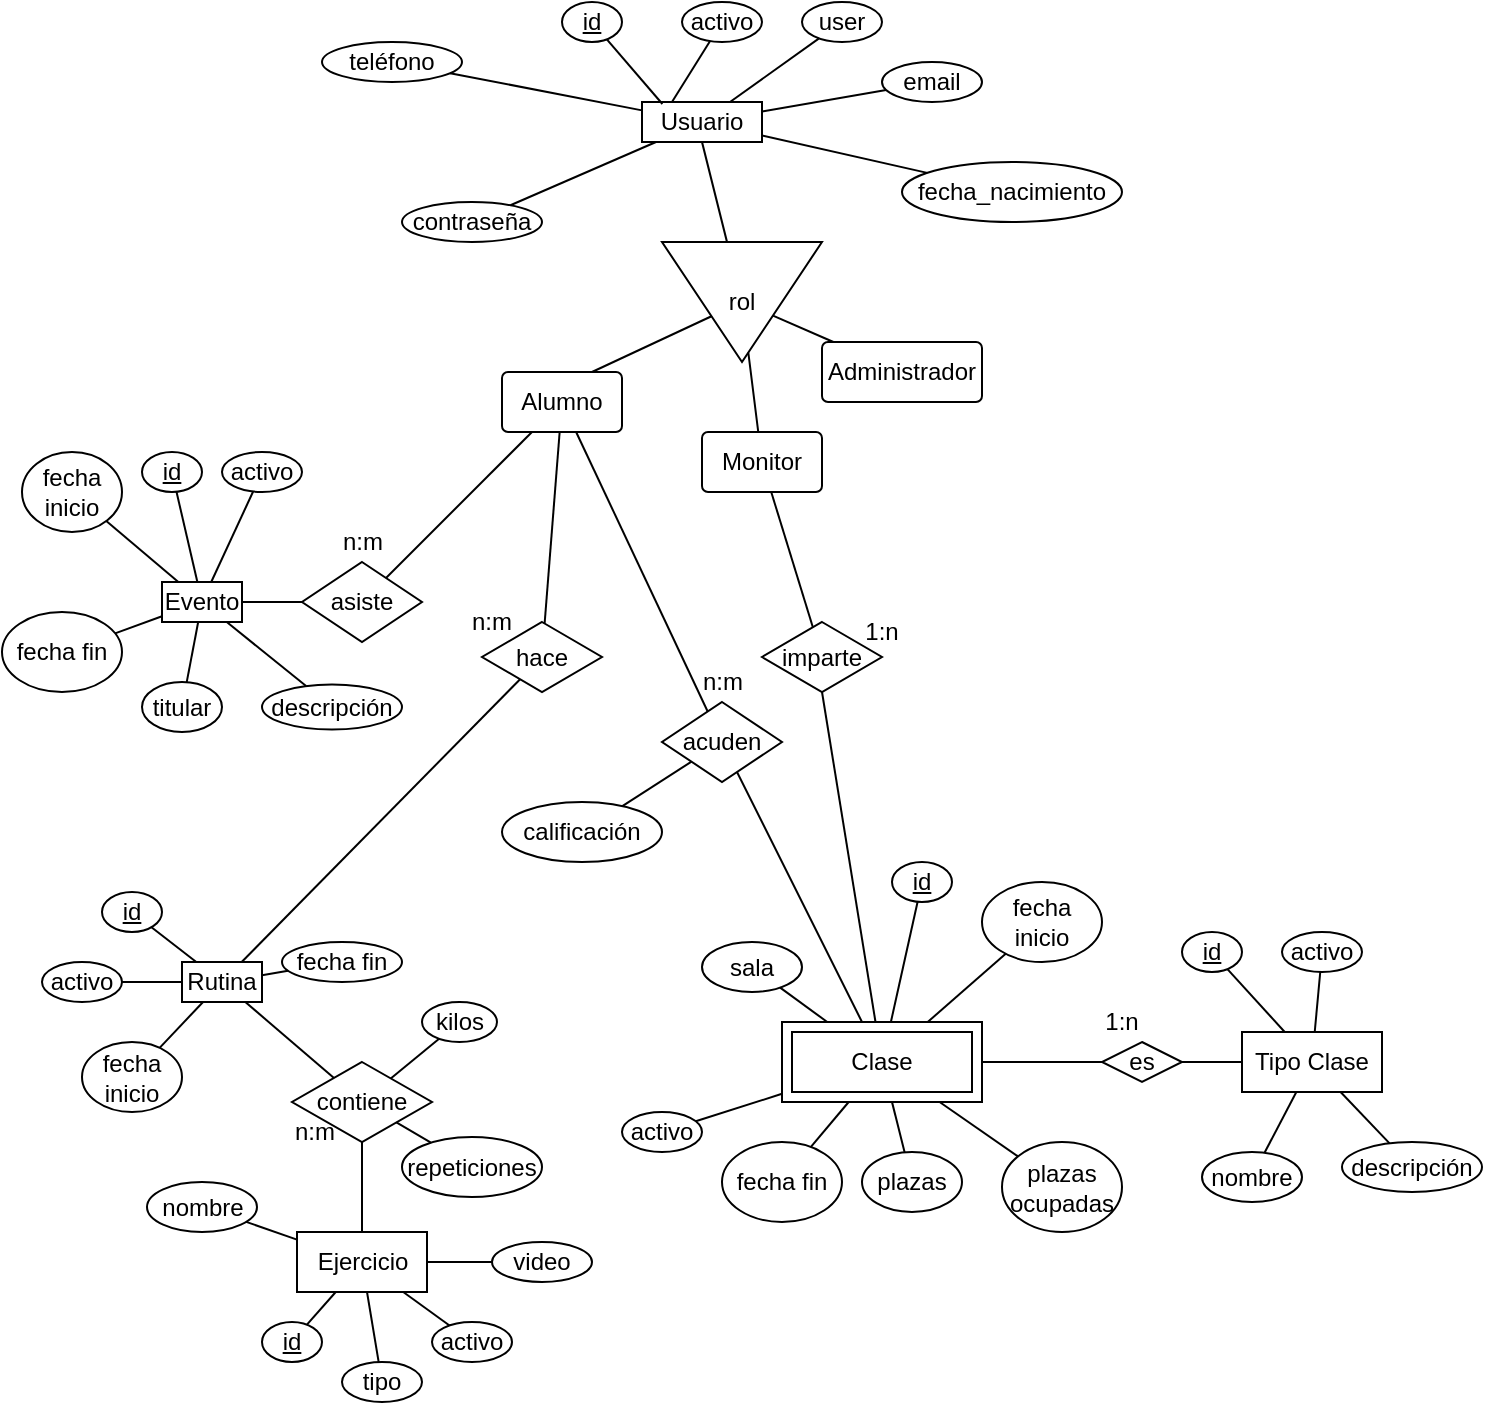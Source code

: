 <mxfile version="21.0.6" type="device"><diagram id="R2lEEEUBdFMjLlhIrx00" name="Page-1"><mxGraphModel dx="1120" dy="601" grid="1" gridSize="10" guides="1" tooltips="1" connect="1" arrows="1" fold="1" page="1" pageScale="1" pageWidth="850" pageHeight="1100" math="0" shadow="0" extFonts="Permanent Marker^https://fonts.googleapis.com/css?family=Permanent+Marker"><root><mxCell id="0"/><mxCell id="1" parent="0"/><mxCell id="Co1etFbUFyNNP4r_9IpC-1" value="&lt;div&gt;Usuario&lt;/div&gt;" style="whiteSpace=wrap;html=1;align=center;" parent="1" vertex="1"><mxGeometry x="390" y="130" width="60" height="20" as="geometry"/></mxCell><mxCell id="Co1etFbUFyNNP4r_9IpC-2" value="acuden" style="shape=rhombus;perimeter=rhombusPerimeter;whiteSpace=wrap;html=1;align=center;" parent="1" vertex="1"><mxGeometry x="400" y="430" width="60" height="40" as="geometry"/></mxCell><mxCell id="Co1etFbUFyNNP4r_9IpC-4" value="Clase" style="shape=ext;margin=3;double=1;whiteSpace=wrap;html=1;align=center;" parent="1" vertex="1"><mxGeometry x="460" y="590" width="100" height="40" as="geometry"/></mxCell><mxCell id="Co1etFbUFyNNP4r_9IpC-7" value="" style="endArrow=none;html=1;rounded=0;" parent="1" source="Co1etFbUFyNNP4r_9IpC-2" target="Co1etFbUFyNNP4r_9IpC-4" edge="1"><mxGeometry relative="1" as="geometry"><mxPoint x="580" y="320" as="sourcePoint"/><mxPoint x="740" y="320" as="targetPoint"/></mxGeometry></mxCell><mxCell id="Co1etFbUFyNNP4r_9IpC-10" value="&lt;div&gt;id&lt;/div&gt;" style="ellipse;whiteSpace=wrap;html=1;align=center;fontStyle=4;" parent="1" vertex="1"><mxGeometry x="350" y="80" width="30" height="20" as="geometry"/></mxCell><mxCell id="Co1etFbUFyNNP4r_9IpC-11" value="" style="endArrow=none;html=1;rounded=0;entryX=0.17;entryY=0.05;entryDx=0;entryDy=0;entryPerimeter=0;" parent="1" source="Co1etFbUFyNNP4r_9IpC-10" target="Co1etFbUFyNNP4r_9IpC-1" edge="1"><mxGeometry relative="1" as="geometry"><mxPoint x="580" y="320" as="sourcePoint"/><mxPoint x="740" y="320" as="targetPoint"/></mxGeometry></mxCell><mxCell id="Co1etFbUFyNNP4r_9IpC-12" value="activo" style="ellipse;whiteSpace=wrap;html=1;align=center;" parent="1" vertex="1"><mxGeometry x="410" y="80" width="40" height="20" as="geometry"/></mxCell><mxCell id="Co1etFbUFyNNP4r_9IpC-13" value="" style="endArrow=none;html=1;rounded=0;entryX=0.25;entryY=0;entryDx=0;entryDy=0;" parent="1" source="Co1etFbUFyNNP4r_9IpC-12" target="Co1etFbUFyNNP4r_9IpC-1" edge="1"><mxGeometry relative="1" as="geometry"><mxPoint x="580" y="320" as="sourcePoint"/><mxPoint x="740" y="320" as="targetPoint"/></mxGeometry></mxCell><mxCell id="Co1etFbUFyNNP4r_9IpC-14" value="user" style="ellipse;whiteSpace=wrap;html=1;align=center;" parent="1" vertex="1"><mxGeometry x="470" y="80" width="40" height="20" as="geometry"/></mxCell><mxCell id="Co1etFbUFyNNP4r_9IpC-15" value="" style="endArrow=none;html=1;rounded=0;" parent="1" source="Co1etFbUFyNNP4r_9IpC-14" target="Co1etFbUFyNNP4r_9IpC-1" edge="1"><mxGeometry relative="1" as="geometry"><mxPoint x="580" y="320" as="sourcePoint"/><mxPoint x="740" y="320" as="targetPoint"/></mxGeometry></mxCell><mxCell id="Co1etFbUFyNNP4r_9IpC-16" value="contraseña" style="ellipse;whiteSpace=wrap;html=1;align=center;" parent="1" vertex="1"><mxGeometry x="270" y="180" width="70" height="20" as="geometry"/></mxCell><mxCell id="Co1etFbUFyNNP4r_9IpC-18" value="" style="endArrow=none;html=1;rounded=0;" parent="1" source="Co1etFbUFyNNP4r_9IpC-16" target="Co1etFbUFyNNP4r_9IpC-1" edge="1"><mxGeometry relative="1" as="geometry"><mxPoint x="580" y="320" as="sourcePoint"/><mxPoint x="740" y="320" as="targetPoint"/></mxGeometry></mxCell><mxCell id="Co1etFbUFyNNP4r_9IpC-19" value="sala" style="ellipse;whiteSpace=wrap;html=1;align=center;" parent="1" vertex="1"><mxGeometry x="420" y="550" width="50" height="25" as="geometry"/></mxCell><mxCell id="Co1etFbUFyNNP4r_9IpC-20" value="rol" style="triangle;whiteSpace=wrap;html=1;rotation=0;direction=south;" parent="1" vertex="1"><mxGeometry x="400" y="200" width="80" height="60" as="geometry"/></mxCell><mxCell id="Co1etFbUFyNNP4r_9IpC-21" value="" style="endArrow=none;html=1;rounded=0;exitX=0.5;exitY=1;exitDx=0;exitDy=0;" parent="1" source="Co1etFbUFyNNP4r_9IpC-1" target="Co1etFbUFyNNP4r_9IpC-20" edge="1"><mxGeometry relative="1" as="geometry"><mxPoint x="580" y="320" as="sourcePoint"/><mxPoint x="740" y="320" as="targetPoint"/></mxGeometry></mxCell><mxCell id="Co1etFbUFyNNP4r_9IpC-23" value="Alumno" style="rounded=1;arcSize=10;whiteSpace=wrap;html=1;align=center;" parent="1" vertex="1"><mxGeometry x="320" y="265" width="60" height="30" as="geometry"/></mxCell><mxCell id="Co1etFbUFyNNP4r_9IpC-24" value="" style="endArrow=none;html=1;rounded=0;exitX=0.75;exitY=0;exitDx=0;exitDy=0;" parent="1" source="Co1etFbUFyNNP4r_9IpC-23" target="Co1etFbUFyNNP4r_9IpC-20" edge="1"><mxGeometry relative="1" as="geometry"><mxPoint x="580" y="320" as="sourcePoint"/><mxPoint x="740" y="320" as="targetPoint"/></mxGeometry></mxCell><mxCell id="Co1etFbUFyNNP4r_9IpC-26" value="Administrador" style="rounded=1;arcSize=10;whiteSpace=wrap;html=1;align=center;" parent="1" vertex="1"><mxGeometry x="480" y="250" width="80" height="30" as="geometry"/></mxCell><mxCell id="Co1etFbUFyNNP4r_9IpC-27" value="" style="endArrow=none;html=1;rounded=0;" parent="1" source="Co1etFbUFyNNP4r_9IpC-20" target="Co1etFbUFyNNP4r_9IpC-26" edge="1"><mxGeometry relative="1" as="geometry"><mxPoint x="580" y="320" as="sourcePoint"/><mxPoint x="740" y="320" as="targetPoint"/></mxGeometry></mxCell><mxCell id="Co1etFbUFyNNP4r_9IpC-28" value="Monitor" style="rounded=1;arcSize=10;whiteSpace=wrap;html=1;align=center;" parent="1" vertex="1"><mxGeometry x="420" y="295" width="60" height="30" as="geometry"/></mxCell><mxCell id="Co1etFbUFyNNP4r_9IpC-29" value="" style="endArrow=none;html=1;rounded=0;" parent="1" source="Co1etFbUFyNNP4r_9IpC-20" target="Co1etFbUFyNNP4r_9IpC-28" edge="1"><mxGeometry relative="1" as="geometry"><mxPoint x="580" y="320" as="sourcePoint"/><mxPoint x="740" y="320" as="targetPoint"/></mxGeometry></mxCell><mxCell id="Co1etFbUFyNNP4r_9IpC-30" value="" style="endArrow=none;html=1;rounded=0;" parent="1" source="Co1etFbUFyNNP4r_9IpC-91" target="Co1etFbUFyNNP4r_9IpC-28" edge="1"><mxGeometry relative="1" as="geometry"><mxPoint x="580" y="420" as="sourcePoint"/><mxPoint x="740" y="320" as="targetPoint"/></mxGeometry></mxCell><mxCell id="Co1etFbUFyNNP4r_9IpC-33" value="" style="endArrow=none;html=1;rounded=0;" parent="1" source="Co1etFbUFyNNP4r_9IpC-2" target="Co1etFbUFyNNP4r_9IpC-23" edge="1"><mxGeometry relative="1" as="geometry"><mxPoint x="580" y="320" as="sourcePoint"/><mxPoint x="740" y="320" as="targetPoint"/></mxGeometry></mxCell><mxCell id="Co1etFbUFyNNP4r_9IpC-35" value="" style="endArrow=none;html=1;rounded=0;" parent="1" source="Co1etFbUFyNNP4r_9IpC-19" target="Co1etFbUFyNNP4r_9IpC-4" edge="1"><mxGeometry relative="1" as="geometry"><mxPoint x="310" y="470" as="sourcePoint"/><mxPoint x="470" y="470" as="targetPoint"/></mxGeometry></mxCell><mxCell id="Co1etFbUFyNNP4r_9IpC-36" value="&lt;div&gt;id&lt;/div&gt;" style="ellipse;whiteSpace=wrap;html=1;align=center;fontStyle=4;" parent="1" vertex="1"><mxGeometry x="515" y="510" width="30" height="20" as="geometry"/></mxCell><mxCell id="Co1etFbUFyNNP4r_9IpC-37" value="" style="endArrow=none;html=1;rounded=0;" parent="1" source="Co1etFbUFyNNP4r_9IpC-36" target="Co1etFbUFyNNP4r_9IpC-4" edge="1"><mxGeometry relative="1" as="geometry"><mxPoint x="310" y="470" as="sourcePoint"/><mxPoint x="470" y="470" as="targetPoint"/></mxGeometry></mxCell><mxCell id="Co1etFbUFyNNP4r_9IpC-38" value="fecha inicio" style="ellipse;whiteSpace=wrap;html=1;align=center;" parent="1" vertex="1"><mxGeometry x="560" y="520" width="60" height="40" as="geometry"/></mxCell><mxCell id="Co1etFbUFyNNP4r_9IpC-39" value="" style="endArrow=none;html=1;rounded=0;" parent="1" source="Co1etFbUFyNNP4r_9IpC-38" target="Co1etFbUFyNNP4r_9IpC-4" edge="1"><mxGeometry relative="1" as="geometry"><mxPoint x="310" y="470" as="sourcePoint"/><mxPoint x="470" y="470" as="targetPoint"/></mxGeometry></mxCell><mxCell id="Co1etFbUFyNNP4r_9IpC-40" value="fecha fin" style="ellipse;whiteSpace=wrap;html=1;align=center;" parent="1" vertex="1"><mxGeometry x="430" y="650" width="60" height="40" as="geometry"/></mxCell><mxCell id="Co1etFbUFyNNP4r_9IpC-41" value="" style="endArrow=none;html=1;rounded=0;" parent="1" source="Co1etFbUFyNNP4r_9IpC-40" target="Co1etFbUFyNNP4r_9IpC-4" edge="1"><mxGeometry relative="1" as="geometry"><mxPoint x="550" y="679.58" as="sourcePoint"/><mxPoint x="710" y="679.58" as="targetPoint"/></mxGeometry></mxCell><mxCell id="Co1etFbUFyNNP4r_9IpC-42" value="plazas" style="ellipse;whiteSpace=wrap;html=1;align=center;" parent="1" vertex="1"><mxGeometry x="500" y="655" width="50" height="30" as="geometry"/></mxCell><mxCell id="Co1etFbUFyNNP4r_9IpC-43" value="" style="endArrow=none;html=1;rounded=0;" parent="1" source="Co1etFbUFyNNP4r_9IpC-4" target="Co1etFbUFyNNP4r_9IpC-42" edge="1"><mxGeometry relative="1" as="geometry"><mxPoint x="570" y="669.58" as="sourcePoint"/><mxPoint x="730" y="669.58" as="targetPoint"/></mxGeometry></mxCell><mxCell id="Co1etFbUFyNNP4r_9IpC-44" value="plazas ocupadas" style="ellipse;whiteSpace=wrap;html=1;align=center;direction=south;" parent="1" vertex="1"><mxGeometry x="570" y="650" width="60" height="45" as="geometry"/></mxCell><mxCell id="Co1etFbUFyNNP4r_9IpC-45" value="" style="endArrow=none;html=1;rounded=0;" parent="1" source="Co1etFbUFyNNP4r_9IpC-4" target="Co1etFbUFyNNP4r_9IpC-44" edge="1"><mxGeometry relative="1" as="geometry"><mxPoint x="590" y="609.58" as="sourcePoint"/><mxPoint x="750" y="609.58" as="targetPoint"/></mxGeometry></mxCell><mxCell id="Co1etFbUFyNNP4r_9IpC-46" value="Tipo Clase" style="whiteSpace=wrap;html=1;align=center;" parent="1" vertex="1"><mxGeometry x="690" y="595" width="70" height="30" as="geometry"/></mxCell><mxCell id="Co1etFbUFyNNP4r_9IpC-47" value="es" style="shape=rhombus;perimeter=rhombusPerimeter;whiteSpace=wrap;html=1;align=center;" parent="1" vertex="1"><mxGeometry x="620" y="600" width="40" height="20" as="geometry"/></mxCell><mxCell id="Co1etFbUFyNNP4r_9IpC-49" value="" style="endArrow=none;html=1;rounded=0;" parent="1" source="Co1etFbUFyNNP4r_9IpC-47" target="Co1etFbUFyNNP4r_9IpC-46" edge="1"><mxGeometry relative="1" as="geometry"><mxPoint x="680" y="545" as="sourcePoint"/><mxPoint x="840" y="545" as="targetPoint"/></mxGeometry></mxCell><mxCell id="Co1etFbUFyNNP4r_9IpC-51" value="" style="endArrow=none;html=1;rounded=0;" parent="1" source="Co1etFbUFyNNP4r_9IpC-47" target="Co1etFbUFyNNP4r_9IpC-4" edge="1"><mxGeometry relative="1" as="geometry"><mxPoint x="610" y="510" as="sourcePoint"/><mxPoint x="770" y="510" as="targetPoint"/></mxGeometry></mxCell><mxCell id="Co1etFbUFyNNP4r_9IpC-53" value="&lt;div&gt;id&lt;/div&gt;" style="ellipse;whiteSpace=wrap;html=1;align=center;fontStyle=4;" parent="1" vertex="1"><mxGeometry x="660" y="545" width="30" height="20" as="geometry"/></mxCell><mxCell id="Co1etFbUFyNNP4r_9IpC-55" value="" style="endArrow=none;html=1;rounded=0;" parent="1" source="Co1etFbUFyNNP4r_9IpC-53" target="Co1etFbUFyNNP4r_9IpC-46" edge="1"><mxGeometry relative="1" as="geometry"><mxPoint x="635" y="490" as="sourcePoint"/><mxPoint x="795" y="490" as="targetPoint"/></mxGeometry></mxCell><mxCell id="Co1etFbUFyNNP4r_9IpC-56" value="activo" style="ellipse;whiteSpace=wrap;html=1;align=center;" parent="1" vertex="1"><mxGeometry x="380" y="635" width="40" height="20" as="geometry"/></mxCell><mxCell id="Co1etFbUFyNNP4r_9IpC-57" value="" style="endArrow=none;html=1;rounded=0;" parent="1" source="Co1etFbUFyNNP4r_9IpC-4" target="Co1etFbUFyNNP4r_9IpC-56" edge="1"><mxGeometry relative="1" as="geometry"><mxPoint x="240" y="719" as="sourcePoint"/><mxPoint x="400" y="719" as="targetPoint"/></mxGeometry></mxCell><mxCell id="Co1etFbUFyNNP4r_9IpC-59" value="activo" style="ellipse;whiteSpace=wrap;html=1;align=center;" parent="1" vertex="1"><mxGeometry x="710" y="545" width="40" height="20" as="geometry"/></mxCell><mxCell id="Co1etFbUFyNNP4r_9IpC-60" value="" style="endArrow=none;html=1;rounded=0;" parent="1" source="Co1etFbUFyNNP4r_9IpC-59" target="Co1etFbUFyNNP4r_9IpC-46" edge="1"><mxGeometry relative="1" as="geometry"><mxPoint x="410" y="470" as="sourcePoint"/><mxPoint x="570" y="470" as="targetPoint"/></mxGeometry></mxCell><mxCell id="Co1etFbUFyNNP4r_9IpC-61" value="nombre" style="ellipse;whiteSpace=wrap;html=1;align=center;" parent="1" vertex="1"><mxGeometry x="670" y="655" width="50" height="25" as="geometry"/></mxCell><mxCell id="Co1etFbUFyNNP4r_9IpC-62" value="" style="endArrow=none;html=1;rounded=0;" parent="1" source="Co1etFbUFyNNP4r_9IpC-61" target="Co1etFbUFyNNP4r_9IpC-46" edge="1"><mxGeometry relative="1" as="geometry"><mxPoint x="660" y="700" as="sourcePoint"/><mxPoint x="820" y="700" as="targetPoint"/></mxGeometry></mxCell><mxCell id="Co1etFbUFyNNP4r_9IpC-63" value="descripción" style="ellipse;whiteSpace=wrap;html=1;align=center;" parent="1" vertex="1"><mxGeometry x="740" y="650" width="70" height="25" as="geometry"/></mxCell><mxCell id="Co1etFbUFyNNP4r_9IpC-64" value="" style="endArrow=none;html=1;rounded=0;" parent="1" source="Co1etFbUFyNNP4r_9IpC-63" target="Co1etFbUFyNNP4r_9IpC-46" edge="1"><mxGeometry relative="1" as="geometry"><mxPoint x="410" y="510" as="sourcePoint"/><mxPoint x="570" y="510" as="targetPoint"/></mxGeometry></mxCell><mxCell id="Co1etFbUFyNNP4r_9IpC-65" value="Evento" style="whiteSpace=wrap;html=1;align=center;" parent="1" vertex="1"><mxGeometry x="150" y="370" width="40" height="20" as="geometry"/></mxCell><mxCell id="Co1etFbUFyNNP4r_9IpC-66" value="&lt;div&gt;calificación&lt;/div&gt;" style="ellipse;whiteSpace=wrap;html=1;align=center;" parent="1" vertex="1"><mxGeometry x="320" y="480" width="80" height="30" as="geometry"/></mxCell><mxCell id="Co1etFbUFyNNP4r_9IpC-67" value="" style="endArrow=none;html=1;rounded=0;" parent="1" source="Co1etFbUFyNNP4r_9IpC-66" target="Co1etFbUFyNNP4r_9IpC-2" edge="1"><mxGeometry relative="1" as="geometry"><mxPoint x="310" y="520" as="sourcePoint"/><mxPoint x="470" y="520" as="targetPoint"/></mxGeometry></mxCell><mxCell id="Co1etFbUFyNNP4r_9IpC-68" value="asiste" style="shape=rhombus;perimeter=rhombusPerimeter;whiteSpace=wrap;html=1;align=center;" parent="1" vertex="1"><mxGeometry x="220" y="360" width="60" height="40" as="geometry"/></mxCell><mxCell id="Co1etFbUFyNNP4r_9IpC-69" value="" style="endArrow=none;html=1;rounded=0;" parent="1" source="Co1etFbUFyNNP4r_9IpC-68" target="Co1etFbUFyNNP4r_9IpC-23" edge="1"><mxGeometry relative="1" as="geometry"><mxPoint x="160" y="309.5" as="sourcePoint"/><mxPoint x="320" y="309.5" as="targetPoint"/></mxGeometry></mxCell><mxCell id="Co1etFbUFyNNP4r_9IpC-71" value="" style="endArrow=none;html=1;rounded=0;" parent="1" source="Co1etFbUFyNNP4r_9IpC-68" target="Co1etFbUFyNNP4r_9IpC-65" edge="1"><mxGeometry relative="1" as="geometry"><mxPoint x="150" y="449.58" as="sourcePoint"/><mxPoint x="310" y="449.58" as="targetPoint"/></mxGeometry></mxCell><mxCell id="Co1etFbUFyNNP4r_9IpC-73" value="hace" style="shape=rhombus;perimeter=rhombusPerimeter;whiteSpace=wrap;html=1;align=center;" parent="1" vertex="1"><mxGeometry x="310" y="390" width="60" height="35" as="geometry"/></mxCell><mxCell id="Co1etFbUFyNNP4r_9IpC-75" value="&lt;div&gt;id&lt;/div&gt;" style="ellipse;whiteSpace=wrap;html=1;align=center;fontStyle=4;" parent="1" vertex="1"><mxGeometry x="140" y="305" width="30" height="20" as="geometry"/></mxCell><mxCell id="Co1etFbUFyNNP4r_9IpC-77" value="" style="endArrow=none;html=1;rounded=0;" parent="1" source="Co1etFbUFyNNP4r_9IpC-75" target="Co1etFbUFyNNP4r_9IpC-65" edge="1"><mxGeometry relative="1" as="geometry"><mxPoint x="120" y="460" as="sourcePoint"/><mxPoint x="280" y="460" as="targetPoint"/></mxGeometry></mxCell><mxCell id="Co1etFbUFyNNP4r_9IpC-78" value="activo" style="ellipse;whiteSpace=wrap;html=1;align=center;" parent="1" vertex="1"><mxGeometry x="180" y="305" width="40" height="20" as="geometry"/></mxCell><mxCell id="Co1etFbUFyNNP4r_9IpC-80" value="" style="endArrow=none;html=1;rounded=0;" parent="1" source="Co1etFbUFyNNP4r_9IpC-78" target="Co1etFbUFyNNP4r_9IpC-65" edge="1"><mxGeometry relative="1" as="geometry"><mxPoint x="150" y="420" as="sourcePoint"/><mxPoint x="310" y="420" as="targetPoint"/></mxGeometry></mxCell><mxCell id="Co1etFbUFyNNP4r_9IpC-81" value="titular" style="ellipse;whiteSpace=wrap;html=1;align=center;" parent="1" vertex="1"><mxGeometry x="140" y="420" width="40" height="25" as="geometry"/></mxCell><mxCell id="Co1etFbUFyNNP4r_9IpC-82" value="" style="endArrow=none;html=1;rounded=0;" parent="1" source="Co1etFbUFyNNP4r_9IpC-65" target="Co1etFbUFyNNP4r_9IpC-81" edge="1"><mxGeometry relative="1" as="geometry"><mxPoint x="150" y="490" as="sourcePoint"/><mxPoint x="310" y="490" as="targetPoint"/></mxGeometry></mxCell><mxCell id="Co1etFbUFyNNP4r_9IpC-83" value="descripción" style="ellipse;whiteSpace=wrap;html=1;align=center;" parent="1" vertex="1"><mxGeometry x="200" y="421.25" width="70" height="22.5" as="geometry"/></mxCell><mxCell id="Co1etFbUFyNNP4r_9IpC-84" value="" style="endArrow=none;html=1;rounded=0;" parent="1" source="Co1etFbUFyNNP4r_9IpC-65" target="Co1etFbUFyNNP4r_9IpC-83" edge="1"><mxGeometry relative="1" as="geometry"><mxPoint x="160" y="502.16" as="sourcePoint"/><mxPoint x="220" y="400" as="targetPoint"/></mxGeometry></mxCell><mxCell id="Co1etFbUFyNNP4r_9IpC-85" value="" style="endArrow=none;html=1;rounded=0;" parent="1" source="Co1etFbUFyNNP4r_9IpC-73" target="Co1etFbUFyNNP4r_9IpC-23" edge="1"><mxGeometry relative="1" as="geometry"><mxPoint x="200" y="507.08" as="sourcePoint"/><mxPoint x="360" y="507.08" as="targetPoint"/></mxGeometry></mxCell><mxCell id="Co1etFbUFyNNP4r_9IpC-87" value="fecha inicio" style="ellipse;whiteSpace=wrap;html=1;align=center;" parent="1" vertex="1"><mxGeometry x="80" y="305" width="50" height="40" as="geometry"/></mxCell><mxCell id="Co1etFbUFyNNP4r_9IpC-88" value="" style="endArrow=none;html=1;rounded=0;" parent="1" source="Co1etFbUFyNNP4r_9IpC-87" target="Co1etFbUFyNNP4r_9IpC-65" edge="1"><mxGeometry relative="1" as="geometry"><mxPoint x="230" y="470" as="sourcePoint"/><mxPoint x="390" y="470" as="targetPoint"/></mxGeometry></mxCell><mxCell id="Co1etFbUFyNNP4r_9IpC-89" value="fecha fin" style="ellipse;whiteSpace=wrap;html=1;align=center;" parent="1" vertex="1"><mxGeometry x="70" y="385" width="60" height="40" as="geometry"/></mxCell><mxCell id="Co1etFbUFyNNP4r_9IpC-90" value="" style="endArrow=none;html=1;rounded=0;" parent="1" source="Co1etFbUFyNNP4r_9IpC-89" target="Co1etFbUFyNNP4r_9IpC-65" edge="1"><mxGeometry relative="1" as="geometry"><mxPoint x="60" y="570" as="sourcePoint"/><mxPoint x="220" y="570" as="targetPoint"/></mxGeometry></mxCell><mxCell id="Co1etFbUFyNNP4r_9IpC-91" value="imparte" style="shape=rhombus;perimeter=rhombusPerimeter;whiteSpace=wrap;html=1;align=center;" parent="1" vertex="1"><mxGeometry x="450" y="390" width="60" height="35" as="geometry"/></mxCell><mxCell id="Co1etFbUFyNNP4r_9IpC-93" value="" style="endArrow=none;html=1;rounded=0;exitX=0.5;exitY=1;exitDx=0;exitDy=0;" parent="1" source="Co1etFbUFyNNP4r_9IpC-91" target="Co1etFbUFyNNP4r_9IpC-4" edge="1"><mxGeometry relative="1" as="geometry"><mxPoint x="410" y="480" as="sourcePoint"/><mxPoint x="570" y="480" as="targetPoint"/></mxGeometry></mxCell><mxCell id="Co1etFbUFyNNP4r_9IpC-95" value="Rutina" style="whiteSpace=wrap;html=1;align=center;" parent="1" vertex="1"><mxGeometry x="160" y="560" width="40" height="20" as="geometry"/></mxCell><mxCell id="Co1etFbUFyNNP4r_9IpC-96" value="" style="endArrow=none;html=1;rounded=0;" parent="1" source="Co1etFbUFyNNP4r_9IpC-73" target="Co1etFbUFyNNP4r_9IpC-95" edge="1"><mxGeometry relative="1" as="geometry"><mxPoint x="110" y="590" as="sourcePoint"/><mxPoint x="270" y="590" as="targetPoint"/></mxGeometry></mxCell><mxCell id="Co1etFbUFyNNP4r_9IpC-98" value="&lt;div&gt;id&lt;/div&gt;" style="ellipse;whiteSpace=wrap;html=1;align=center;fontStyle=4;" parent="1" vertex="1"><mxGeometry x="120" y="525" width="30" height="20" as="geometry"/></mxCell><mxCell id="Co1etFbUFyNNP4r_9IpC-100" value="" style="endArrow=none;html=1;rounded=0;" parent="1" source="Co1etFbUFyNNP4r_9IpC-98" target="Co1etFbUFyNNP4r_9IpC-95" edge="1"><mxGeometry relative="1" as="geometry"><mxPoint x="210" y="539.71" as="sourcePoint"/><mxPoint x="370" y="539.71" as="targetPoint"/></mxGeometry></mxCell><mxCell id="Co1etFbUFyNNP4r_9IpC-101" value="activo" style="ellipse;whiteSpace=wrap;html=1;align=center;" parent="1" vertex="1"><mxGeometry x="90" y="560" width="40" height="20" as="geometry"/></mxCell><mxCell id="Co1etFbUFyNNP4r_9IpC-103" value="" style="endArrow=none;html=1;rounded=0;" parent="1" source="Co1etFbUFyNNP4r_9IpC-101" target="Co1etFbUFyNNP4r_9IpC-95" edge="1"><mxGeometry relative="1" as="geometry"><mxPoint x="110" y="610" as="sourcePoint"/><mxPoint x="250" y="644.41" as="targetPoint"/></mxGeometry></mxCell><mxCell id="Co1etFbUFyNNP4r_9IpC-104" value="fecha inicio" style="ellipse;whiteSpace=wrap;html=1;align=center;" parent="1" vertex="1"><mxGeometry x="110" y="600" width="50" height="35" as="geometry"/></mxCell><mxCell id="Co1etFbUFyNNP4r_9IpC-105" value="" style="endArrow=none;html=1;rounded=0;" parent="1" source="Co1etFbUFyNNP4r_9IpC-104" target="Co1etFbUFyNNP4r_9IpC-95" edge="1"><mxGeometry relative="1" as="geometry"><mxPoint x="190" y="510" as="sourcePoint"/><mxPoint x="350" y="510" as="targetPoint"/></mxGeometry></mxCell><mxCell id="Co1etFbUFyNNP4r_9IpC-106" value="fecha fin" style="ellipse;whiteSpace=wrap;html=1;align=center;" parent="1" vertex="1"><mxGeometry x="210" y="550" width="60" height="20" as="geometry"/></mxCell><mxCell id="Co1etFbUFyNNP4r_9IpC-107" value="" style="endArrow=none;html=1;rounded=0;" parent="1" source="Co1etFbUFyNNP4r_9IpC-106" target="Co1etFbUFyNNP4r_9IpC-95" edge="1"><mxGeometry relative="1" as="geometry"><mxPoint x="190" y="510" as="sourcePoint"/><mxPoint x="350" y="510" as="targetPoint"/></mxGeometry></mxCell><mxCell id="Co1etFbUFyNNP4r_9IpC-108" value="contiene" style="shape=rhombus;perimeter=rhombusPerimeter;whiteSpace=wrap;html=1;align=center;" parent="1" vertex="1"><mxGeometry x="215" y="610" width="70" height="40" as="geometry"/></mxCell><mxCell id="Co1etFbUFyNNP4r_9IpC-109" value="Ejercicio" style="whiteSpace=wrap;html=1;align=center;" parent="1" vertex="1"><mxGeometry x="217.5" y="695" width="65" height="30" as="geometry"/></mxCell><mxCell id="Co1etFbUFyNNP4r_9IpC-110" value="" style="endArrow=none;html=1;rounded=0;" parent="1" source="Co1etFbUFyNNP4r_9IpC-108" target="Co1etFbUFyNNP4r_9IpC-95" edge="1"><mxGeometry relative="1" as="geometry"><mxPoint x="180" y="675" as="sourcePoint"/><mxPoint x="340" y="675" as="targetPoint"/></mxGeometry></mxCell><mxCell id="Co1etFbUFyNNP4r_9IpC-112" value="" style="endArrow=none;html=1;rounded=0;" parent="1" source="Co1etFbUFyNNP4r_9IpC-108" target="Co1etFbUFyNNP4r_9IpC-109" edge="1"><mxGeometry relative="1" as="geometry"><mxPoint x="120" y="680" as="sourcePoint"/><mxPoint x="280" y="680" as="targetPoint"/></mxGeometry></mxCell><mxCell id="Co1etFbUFyNNP4r_9IpC-114" value="nombre" style="ellipse;whiteSpace=wrap;html=1;align=center;" parent="1" vertex="1"><mxGeometry x="142.5" y="670" width="55" height="25" as="geometry"/></mxCell><mxCell id="Co1etFbUFyNNP4r_9IpC-115" value="" style="endArrow=none;html=1;rounded=0;" parent="1" source="Co1etFbUFyNNP4r_9IpC-114" target="Co1etFbUFyNNP4r_9IpC-109" edge="1"><mxGeometry relative="1" as="geometry"><mxPoint x="50" y="680" as="sourcePoint"/><mxPoint x="210" y="680" as="targetPoint"/></mxGeometry></mxCell><mxCell id="Co1etFbUFyNNP4r_9IpC-116" value="&lt;div&gt;id&lt;/div&gt;" style="ellipse;whiteSpace=wrap;html=1;align=center;fontStyle=4;" parent="1" vertex="1"><mxGeometry x="200" y="740" width="30" height="20" as="geometry"/></mxCell><mxCell id="Co1etFbUFyNNP4r_9IpC-117" value="" style="endArrow=none;html=1;rounded=0;" parent="1" source="Co1etFbUFyNNP4r_9IpC-116" target="Co1etFbUFyNNP4r_9IpC-109" edge="1"><mxGeometry relative="1" as="geometry"><mxPoint x="120" y="640" as="sourcePoint"/><mxPoint x="280" y="640" as="targetPoint"/></mxGeometry></mxCell><mxCell id="Co1etFbUFyNNP4r_9IpC-118" value="activo" style="ellipse;whiteSpace=wrap;html=1;align=center;" parent="1" vertex="1"><mxGeometry x="285" y="740" width="40" height="20" as="geometry"/></mxCell><mxCell id="Co1etFbUFyNNP4r_9IpC-119" value="" style="endArrow=none;html=1;rounded=0;" parent="1" source="Co1etFbUFyNNP4r_9IpC-118" target="Co1etFbUFyNNP4r_9IpC-109" edge="1"><mxGeometry relative="1" as="geometry"><mxPoint x="110" y="630" as="sourcePoint"/><mxPoint x="270" y="630" as="targetPoint"/></mxGeometry></mxCell><mxCell id="Co1etFbUFyNNP4r_9IpC-120" value="kilos" style="ellipse;whiteSpace=wrap;html=1;align=center;" parent="1" vertex="1"><mxGeometry x="280" y="580" width="37.5" height="20" as="geometry"/></mxCell><mxCell id="Co1etFbUFyNNP4r_9IpC-121" value="" style="endArrow=none;html=1;rounded=0;" parent="1" source="Co1etFbUFyNNP4r_9IpC-120" target="Co1etFbUFyNNP4r_9IpC-108" edge="1"><mxGeometry relative="1" as="geometry"><mxPoint x="110" y="630" as="sourcePoint"/><mxPoint x="270" y="630" as="targetPoint"/></mxGeometry></mxCell><mxCell id="Co1etFbUFyNNP4r_9IpC-122" value="repeticiones" style="ellipse;whiteSpace=wrap;html=1;align=center;" parent="1" vertex="1"><mxGeometry x="270" y="647.5" width="70" height="30" as="geometry"/></mxCell><mxCell id="Co1etFbUFyNNP4r_9IpC-123" value="" style="endArrow=none;html=1;rounded=0;" parent="1" source="Co1etFbUFyNNP4r_9IpC-108" target="Co1etFbUFyNNP4r_9IpC-122" edge="1"><mxGeometry relative="1" as="geometry"><mxPoint x="110" y="630" as="sourcePoint"/><mxPoint x="270" y="630" as="targetPoint"/></mxGeometry></mxCell><mxCell id="Co1etFbUFyNNP4r_9IpC-124" value="n:m" style="text;html=1;strokeColor=none;fillColor=none;align=center;verticalAlign=middle;whiteSpace=wrap;rounded=0;" parent="1" vertex="1"><mxGeometry x="238.75" y="340" width="22.5" height="20" as="geometry"/></mxCell><mxCell id="Co1etFbUFyNNP4r_9IpC-125" value="n:m" style="text;html=1;strokeColor=none;fillColor=none;align=center;verticalAlign=middle;whiteSpace=wrap;rounded=0;" parent="1" vertex="1"><mxGeometry x="305" y="380" width="20" height="20" as="geometry"/></mxCell><mxCell id="Co1etFbUFyNNP4r_9IpC-126" value="n:m" style="text;html=1;strokeColor=none;fillColor=none;align=center;verticalAlign=middle;whiteSpace=wrap;rounded=0;" parent="1" vertex="1"><mxGeometry x="418.75" y="410" width="22.5" height="20" as="geometry"/></mxCell><mxCell id="Co1etFbUFyNNP4r_9IpC-128" value="1:n" style="text;html=1;strokeColor=none;fillColor=none;align=center;verticalAlign=middle;whiteSpace=wrap;rounded=0;" parent="1" vertex="1"><mxGeometry x="500" y="385" width="20" height="20" as="geometry"/></mxCell><mxCell id="Co1etFbUFyNNP4r_9IpC-130" value="n:m" style="text;html=1;strokeColor=none;fillColor=none;align=center;verticalAlign=middle;whiteSpace=wrap;rounded=0;" parent="1" vertex="1"><mxGeometry x="215" y="635" width="22.5" height="20" as="geometry"/></mxCell><mxCell id="Co1etFbUFyNNP4r_9IpC-131" value="1:n" style="text;html=1;strokeColor=none;fillColor=none;align=center;verticalAlign=middle;whiteSpace=wrap;rounded=0;" parent="1" vertex="1"><mxGeometry x="620" y="580" width="20" height="20" as="geometry"/></mxCell><mxCell id="GQx10U_c913UHv4OqC41-1" value="&lt;div&gt;email&lt;/div&gt;" style="ellipse;whiteSpace=wrap;html=1;align=center;" parent="1" vertex="1"><mxGeometry x="510" y="110" width="50" height="20" as="geometry"/></mxCell><mxCell id="GQx10U_c913UHv4OqC41-2" value="" style="endArrow=none;html=1;rounded=0;" parent="1" source="Co1etFbUFyNNP4r_9IpC-1" target="GQx10U_c913UHv4OqC41-1" edge="1"><mxGeometry relative="1" as="geometry"><mxPoint x="560" y="200" as="sourcePoint"/><mxPoint x="720" y="200" as="targetPoint"/></mxGeometry></mxCell><mxCell id="GQx10U_c913UHv4OqC41-3" value="fecha_nacimiento" style="ellipse;whiteSpace=wrap;html=1;align=center;" parent="1" vertex="1"><mxGeometry x="520" y="160" width="110" height="30" as="geometry"/></mxCell><mxCell id="GQx10U_c913UHv4OqC41-4" value="" style="endArrow=none;html=1;rounded=0;" parent="1" source="Co1etFbUFyNNP4r_9IpC-1" target="GQx10U_c913UHv4OqC41-3" edge="1"><mxGeometry relative="1" as="geometry"><mxPoint x="640" y="280" as="sourcePoint"/><mxPoint x="800" y="280" as="targetPoint"/></mxGeometry></mxCell><mxCell id="GQx10U_c913UHv4OqC41-5" value="teléfono" style="ellipse;whiteSpace=wrap;html=1;align=center;" parent="1" vertex="1"><mxGeometry x="230" y="100" width="70" height="20" as="geometry"/></mxCell><mxCell id="GQx10U_c913UHv4OqC41-6" value="" style="endArrow=none;html=1;rounded=0;" parent="1" source="GQx10U_c913UHv4OqC41-5" target="Co1etFbUFyNNP4r_9IpC-1" edge="1"><mxGeometry relative="1" as="geometry"><mxPoint x="37.5" y="174.5" as="sourcePoint"/><mxPoint x="197.5" y="174.5" as="targetPoint"/></mxGeometry></mxCell><mxCell id="GQx10U_c913UHv4OqC41-7" value="video" style="ellipse;whiteSpace=wrap;html=1;align=center;" parent="1" vertex="1"><mxGeometry x="315" y="700" width="50" height="20" as="geometry"/></mxCell><mxCell id="GQx10U_c913UHv4OqC41-8" value="" style="endArrow=none;html=1;rounded=0;" parent="1" source="Co1etFbUFyNNP4r_9IpC-109" target="GQx10U_c913UHv4OqC41-7" edge="1"><mxGeometry relative="1" as="geometry"><mxPoint x="330" y="759" as="sourcePoint"/><mxPoint x="490" y="759" as="targetPoint"/></mxGeometry></mxCell><mxCell id="8TgmQHKd7ARsD3YCp64g-1" value="tipo" style="ellipse;whiteSpace=wrap;html=1;align=center;" vertex="1" parent="1"><mxGeometry x="240" y="760" width="40" height="20" as="geometry"/></mxCell><mxCell id="8TgmQHKd7ARsD3YCp64g-2" value="" style="endArrow=none;html=1;rounded=0;" edge="1" parent="1" source="8TgmQHKd7ARsD3YCp64g-1" target="Co1etFbUFyNNP4r_9IpC-109"><mxGeometry width="50" height="50" relative="1" as="geometry"><mxPoint x="365" y="790" as="sourcePoint"/><mxPoint x="415" y="740" as="targetPoint"/></mxGeometry></mxCell></root></mxGraphModel></diagram></mxfile>